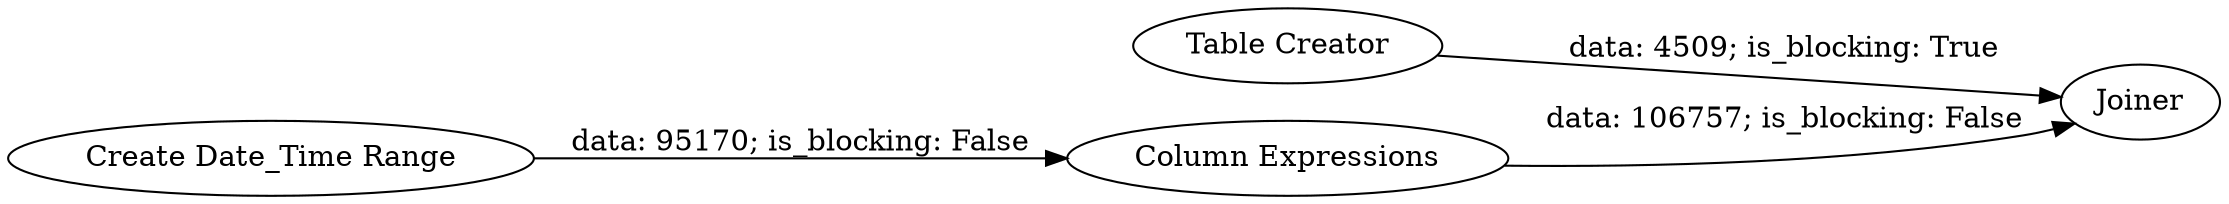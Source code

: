 digraph {
	"8099358303538733303_391" [label="Column Expressions"]
	"8099358303538733303_392" [label="Table Creator"]
	"8099358303538733303_393" [label=Joiner]
	"8099358303538733303_390" [label="Create Date_Time Range"]
	"8099358303538733303_392" -> "8099358303538733303_393" [label="data: 4509; is_blocking: True"]
	"8099358303538733303_390" -> "8099358303538733303_391" [label="data: 95170; is_blocking: False"]
	"8099358303538733303_391" -> "8099358303538733303_393" [label="data: 106757; is_blocking: False"]
	rankdir=LR
}
